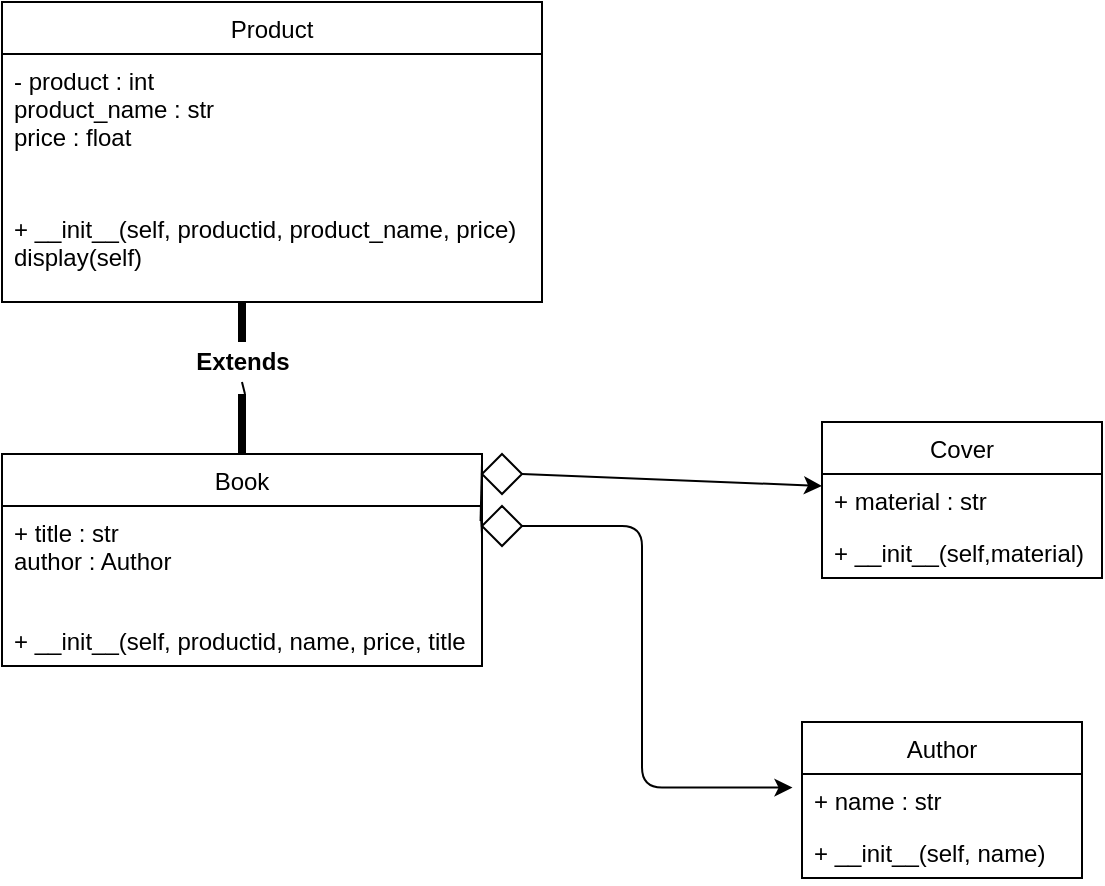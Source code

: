 <mxfile>
    <diagram id="hLXaVK_VxuThl98LfDfg" name="Page-1">
        <mxGraphModel dx="612" dy="258" grid="1" gridSize="10" guides="1" tooltips="1" connect="1" arrows="1" fold="1" page="1" pageScale="1" pageWidth="850" pageHeight="1100" math="0" shadow="0">
            <root>
                <mxCell id="0"/>
                <mxCell id="1" parent="0"/>
                <mxCell id="2" value="Product" style="swimlane;fontStyle=0;childLayout=stackLayout;horizontal=1;startSize=26;fillColor=none;horizontalStack=0;resizeParent=1;resizeParentMax=0;resizeLast=0;collapsible=1;marginBottom=0;" parent="1" vertex="1">
                    <mxGeometry x="50" y="30" width="270" height="150" as="geometry"/>
                </mxCell>
                <mxCell id="3" value="- product : int&#10;product_name : str&#10;price : float" style="text;strokeColor=none;fillColor=none;align=left;verticalAlign=top;spacingLeft=4;spacingRight=4;overflow=hidden;rotatable=0;points=[[0,0.5],[1,0.5]];portConstraint=eastwest;" parent="2" vertex="1">
                    <mxGeometry y="26" width="270" height="74" as="geometry"/>
                </mxCell>
                <mxCell id="5" value="+ __init__(self, productid, product_name, price)&#10;display(self)" style="text;strokeColor=none;fillColor=none;align=left;verticalAlign=top;spacingLeft=4;spacingRight=4;overflow=hidden;rotatable=0;points=[[0,0.5],[1,0.5]];portConstraint=eastwest;" parent="2" vertex="1">
                    <mxGeometry y="100" width="270" height="50" as="geometry"/>
                </mxCell>
                <mxCell id="6" value="Book" style="swimlane;fontStyle=0;childLayout=stackLayout;horizontal=1;startSize=26;fillColor=none;horizontalStack=0;resizeParent=1;resizeParentMax=0;resizeLast=0;collapsible=1;marginBottom=0;" parent="1" vertex="1">
                    <mxGeometry x="50" y="256" width="240" height="106" as="geometry"/>
                </mxCell>
                <mxCell id="7" value="+ title : str&#10;author : Author&#10;&#10;" style="text;strokeColor=none;fillColor=none;align=left;verticalAlign=top;spacingLeft=4;spacingRight=4;overflow=hidden;rotatable=0;points=[[0,0.5],[1,0.5]];portConstraint=eastwest;" parent="6" vertex="1">
                    <mxGeometry y="26" width="240" height="54" as="geometry"/>
                </mxCell>
                <mxCell id="8" value="+ __init__(self, productid, name, price, title" style="text;strokeColor=none;fillColor=none;align=left;verticalAlign=top;spacingLeft=4;spacingRight=4;overflow=hidden;rotatable=0;points=[[0,0.5],[1,0.5]];portConstraint=eastwest;" parent="6" vertex="1">
                    <mxGeometry y="80" width="240" height="26" as="geometry"/>
                </mxCell>
                <mxCell id="29" style="edgeStyle=none;html=1;startArrow=none;" parent="1" source="11" edge="1">
                    <mxGeometry relative="1" as="geometry">
                        <mxPoint x="170" y="220" as="targetPoint"/>
                    </mxGeometry>
                </mxCell>
                <mxCell id="10" value="" style="line;strokeWidth=4;direction=south;html=1;perimeter=backbonePerimeter;points=[];outlineConnect=0;" parent="1" vertex="1">
                    <mxGeometry x="165" y="226" width="10" height="30" as="geometry"/>
                </mxCell>
                <mxCell id="12" value="" style="line;strokeWidth=4;direction=south;html=1;perimeter=backbonePerimeter;points=[];outlineConnect=0;" parent="1" vertex="1">
                    <mxGeometry x="165" y="180" width="10" height="20" as="geometry"/>
                </mxCell>
                <mxCell id="13" value="Cover" style="swimlane;fontStyle=0;childLayout=stackLayout;horizontal=1;startSize=26;fillColor=none;horizontalStack=0;resizeParent=1;resizeParentMax=0;resizeLast=0;collapsible=1;marginBottom=0;" parent="1" vertex="1">
                    <mxGeometry x="460" y="240" width="140" height="78" as="geometry"/>
                </mxCell>
                <mxCell id="14" value="+ material : str" style="text;strokeColor=none;fillColor=none;align=left;verticalAlign=top;spacingLeft=4;spacingRight=4;overflow=hidden;rotatable=0;points=[[0,0.5],[1,0.5]];portConstraint=eastwest;" parent="13" vertex="1">
                    <mxGeometry y="26" width="140" height="26" as="geometry"/>
                </mxCell>
                <mxCell id="15" value="+ __init__(self,material)" style="text;strokeColor=none;fillColor=none;align=left;verticalAlign=top;spacingLeft=4;spacingRight=4;overflow=hidden;rotatable=0;points=[[0,0.5],[1,0.5]];portConstraint=eastwest;" parent="13" vertex="1">
                    <mxGeometry y="52" width="140" height="26" as="geometry"/>
                </mxCell>
                <mxCell id="18" value="Author" style="swimlane;fontStyle=0;childLayout=stackLayout;horizontal=1;startSize=26;fillColor=none;horizontalStack=0;resizeParent=1;resizeParentMax=0;resizeLast=0;collapsible=1;marginBottom=0;" parent="1" vertex="1">
                    <mxGeometry x="450" y="390" width="140" height="78" as="geometry"/>
                </mxCell>
                <mxCell id="19" value="+ name : str" style="text;strokeColor=none;fillColor=none;align=left;verticalAlign=top;spacingLeft=4;spacingRight=4;overflow=hidden;rotatable=0;points=[[0,0.5],[1,0.5]];portConstraint=eastwest;" parent="18" vertex="1">
                    <mxGeometry y="26" width="140" height="26" as="geometry"/>
                </mxCell>
                <mxCell id="20" value="+ __init__(self, name)" style="text;strokeColor=none;fillColor=none;align=left;verticalAlign=top;spacingLeft=4;spacingRight=4;overflow=hidden;rotatable=0;points=[[0,0.5],[1,0.5]];portConstraint=eastwest;" parent="18" vertex="1">
                    <mxGeometry y="52" width="140" height="26" as="geometry"/>
                </mxCell>
                <mxCell id="23" value="" style="edgeStyle=elbowEdgeStyle;elbow=horizontal;endArrow=classic;html=1;entryX=-0.034;entryY=0.262;entryDx=0;entryDy=0;entryPerimeter=0;startArrow=none;" parent="1" source="27" target="19" edge="1">
                    <mxGeometry width="50" height="50" relative="1" as="geometry">
                        <mxPoint x="290" y="296" as="sourcePoint"/>
                        <mxPoint x="430" y="390" as="targetPoint"/>
                        <Array as="points">
                            <mxPoint x="370" y="430"/>
                        </Array>
                    </mxGeometry>
                </mxCell>
                <mxCell id="24" value="" style="endArrow=classic;html=1;exitX=1;exitY=0.5;exitDx=0;exitDy=0;entryX=0;entryY=0.231;entryDx=0;entryDy=0;entryPerimeter=0;startArrow=none;" parent="1" source="25" target="14" edge="1">
                    <mxGeometry width="50" height="50" relative="1" as="geometry">
                        <mxPoint x="410" y="350" as="sourcePoint"/>
                        <mxPoint x="460" y="300" as="targetPoint"/>
                    </mxGeometry>
                </mxCell>
                <mxCell id="25" value="" style="rhombus;whiteSpace=wrap;html=1;" parent="1" vertex="1">
                    <mxGeometry x="290" y="256" width="20" height="20" as="geometry"/>
                </mxCell>
                <mxCell id="26" value="" style="endArrow=none;html=1;exitX=0.997;exitY=0.138;exitDx=0;exitDy=0;exitPerimeter=0;entryX=0;entryY=0.231;entryDx=0;entryDy=0;entryPerimeter=0;" parent="1" source="7" target="25" edge="1">
                    <mxGeometry width="50" height="50" relative="1" as="geometry">
                        <mxPoint x="289.28" y="259.588" as="sourcePoint"/>
                        <mxPoint x="450" y="262.006" as="targetPoint"/>
                    </mxGeometry>
                </mxCell>
                <mxCell id="27" value="" style="rhombus;whiteSpace=wrap;html=1;" parent="1" vertex="1">
                    <mxGeometry x="290" y="282" width="20" height="20" as="geometry"/>
                </mxCell>
                <mxCell id="28" value="" style="edgeStyle=elbowEdgeStyle;elbow=horizontal;endArrow=none;html=1;entryX=-0.034;entryY=0.262;entryDx=0;entryDy=0;entryPerimeter=0;" parent="1" target="27" edge="1">
                    <mxGeometry width="50" height="50" relative="1" as="geometry">
                        <mxPoint x="290" y="296" as="sourcePoint"/>
                        <mxPoint x="445.24" y="422.812" as="targetPoint"/>
                        <Array as="points"/>
                    </mxGeometry>
                </mxCell>
                <mxCell id="11" value="&lt;b&gt;Extends&lt;/b&gt;" style="text;html=1;align=center;verticalAlign=middle;resizable=0;points=[];autosize=1;strokeColor=none;fillColor=none;" parent="1" vertex="1">
                    <mxGeometry x="140" y="200" width="60" height="20" as="geometry"/>
                </mxCell>
                <mxCell id="30" value="" style="edgeStyle=none;html=1;endArrow=none;" parent="1" source="10" target="11" edge="1">
                    <mxGeometry relative="1" as="geometry">
                        <mxPoint x="170" y="220" as="targetPoint"/>
                        <mxPoint x="171" y="226" as="sourcePoint"/>
                    </mxGeometry>
                </mxCell>
            </root>
        </mxGraphModel>
    </diagram>
</mxfile>
